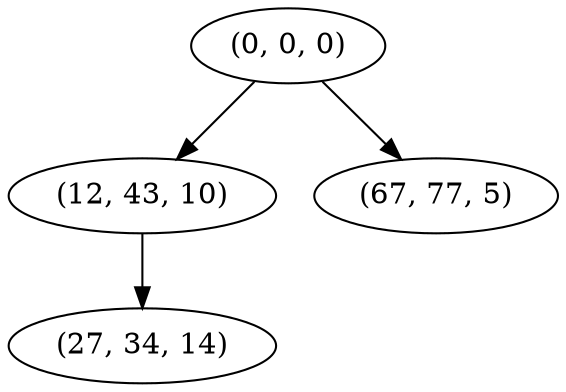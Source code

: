 digraph tree {
    "(0, 0, 0)";
    "(12, 43, 10)";
    "(27, 34, 14)";
    "(67, 77, 5)";
    "(0, 0, 0)" -> "(12, 43, 10)";
    "(0, 0, 0)" -> "(67, 77, 5)";
    "(12, 43, 10)" -> "(27, 34, 14)";
}
